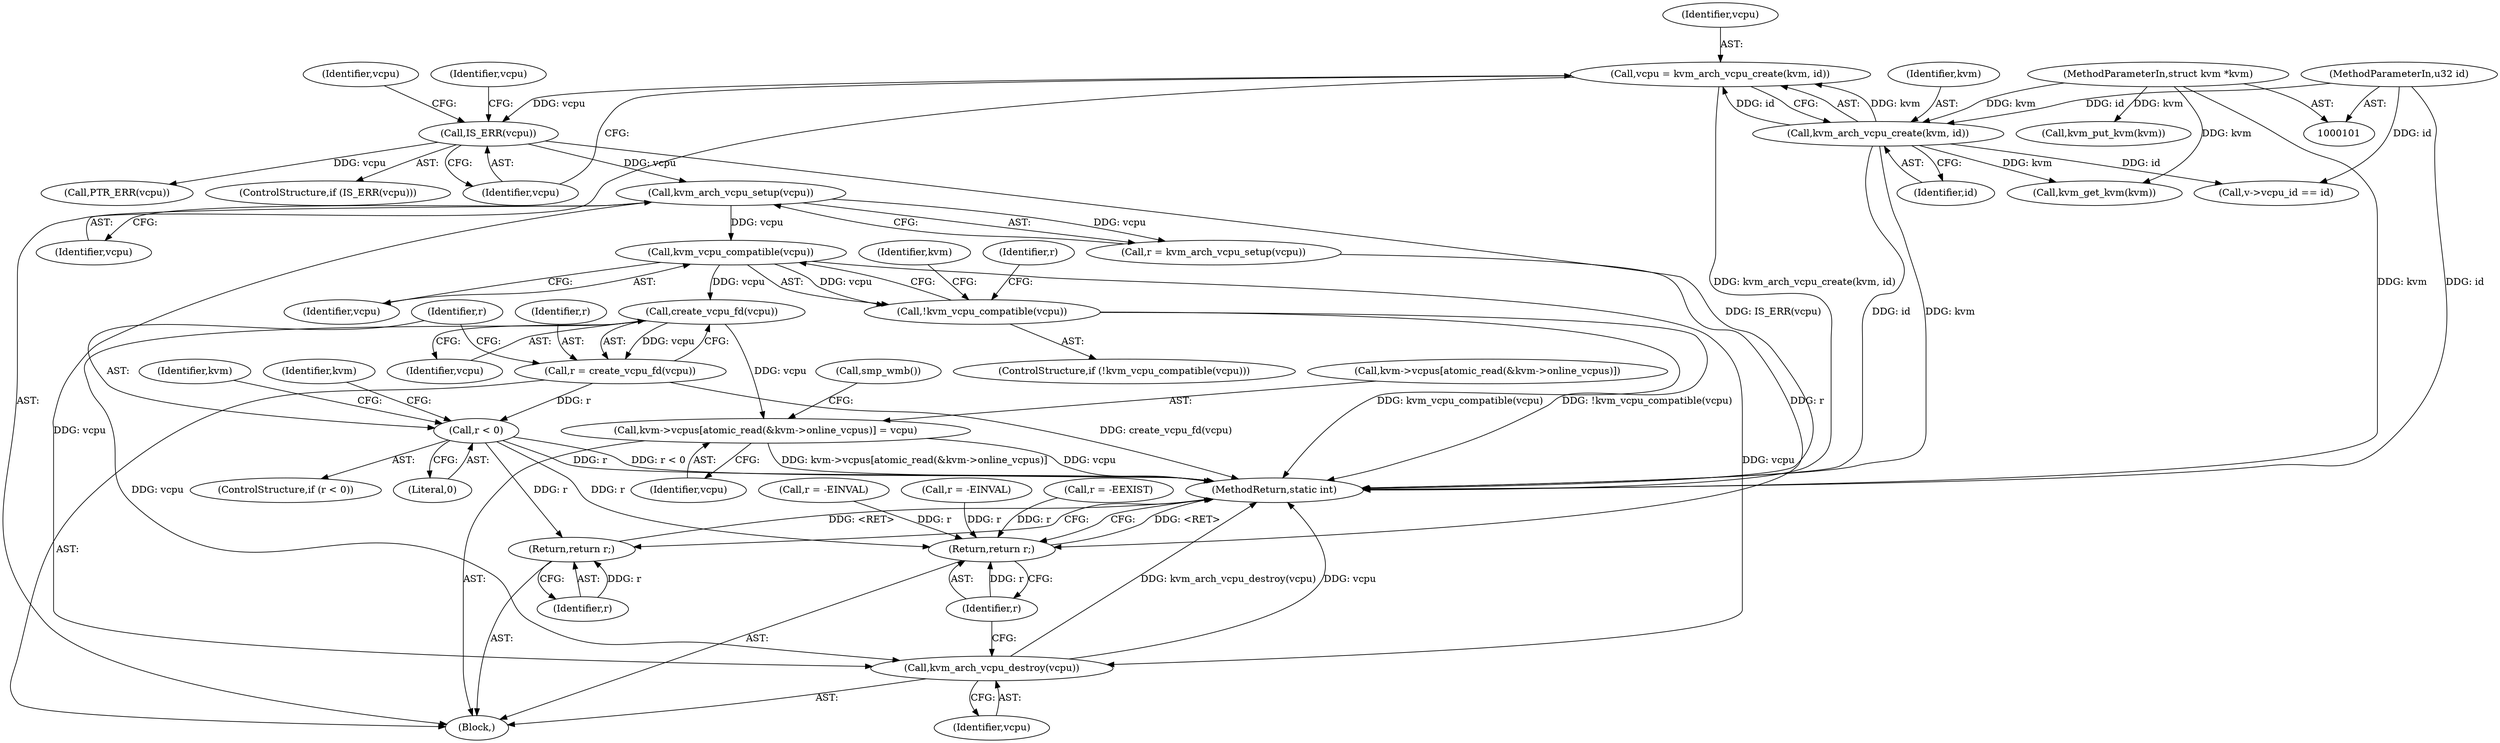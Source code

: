 digraph "0_linux_9c895160d25a76c21b65bad141b08e8d4f99afef_0@pointer" {
"1000140" [label="(Call,kvm_vcpu_compatible(vcpu))"];
"1000128" [label="(Call,kvm_arch_vcpu_setup(vcpu))"];
"1000114" [label="(Call,IS_ERR(vcpu))"];
"1000108" [label="(Call,vcpu = kvm_arch_vcpu_create(kvm, id))"];
"1000110" [label="(Call,kvm_arch_vcpu_create(kvm, id))"];
"1000102" [label="(MethodParameterIn,struct kvm *kvm)"];
"1000103" [label="(MethodParameterIn,u32 id)"];
"1000139" [label="(Call,!kvm_vcpu_compatible(vcpu))"];
"1000188" [label="(Call,create_vcpu_fd(vcpu))"];
"1000186" [label="(Call,r = create_vcpu_fd(vcpu))"];
"1000191" [label="(Call,r < 0)"];
"1000220" [label="(Return,return r;)"];
"1000231" [label="(Return,return r;)"];
"1000198" [label="(Call,kvm->vcpus[atomic_read(&kvm->online_vcpus)] = vcpu)"];
"1000229" [label="(Call,kvm_arch_vcpu_destroy(vcpu))"];
"1000139" [label="(Call,!kvm_vcpu_compatible(vcpu))"];
"1000188" [label="(Call,create_vcpu_fd(vcpu))"];
"1000126" [label="(Call,r = kvm_arch_vcpu_setup(vcpu))"];
"1000198" [label="(Call,kvm->vcpus[atomic_read(&kvm->online_vcpus)] = vcpu)"];
"1000196" [label="(Identifier,kvm)"];
"1000128" [label="(Call,kvm_arch_vcpu_setup(vcpu))"];
"1000220" [label="(Return,return r;)"];
"1000221" [label="(Identifier,r)"];
"1000122" [label="(Identifier,vcpu)"];
"1000186" [label="(Call,r = create_vcpu_fd(vcpu))"];
"1000191" [label="(Call,r < 0)"];
"1000232" [label="(Identifier,r)"];
"1000143" [label="(Call,r = -EINVAL)"];
"1000157" [label="(Call,r = -EINVAL)"];
"1000104" [label="(Block,)"];
"1000117" [label="(Call,PTR_ERR(vcpu))"];
"1000141" [label="(Identifier,vcpu)"];
"1000109" [label="(Identifier,vcpu)"];
"1000140" [label="(Call,kvm_vcpu_compatible(vcpu))"];
"1000111" [label="(Identifier,kvm)"];
"1000110" [label="(Call,kvm_arch_vcpu_create(kvm, id))"];
"1000189" [label="(Identifier,vcpu)"];
"1000113" [label="(ControlStructure,if (IS_ERR(vcpu)))"];
"1000184" [label="(Call,kvm_get_kvm(kvm))"];
"1000190" [label="(ControlStructure,if (r < 0))"];
"1000118" [label="(Identifier,vcpu)"];
"1000138" [label="(ControlStructure,if (!kvm_vcpu_compatible(vcpu)))"];
"1000108" [label="(Call,vcpu = kvm_arch_vcpu_create(kvm, id))"];
"1000169" [label="(Call,r = -EEXIST)"];
"1000230" [label="(Identifier,vcpu)"];
"1000129" [label="(Identifier,vcpu)"];
"1000153" [label="(Identifier,kvm)"];
"1000229" [label="(Call,kvm_arch_vcpu_destroy(vcpu))"];
"1000187" [label="(Identifier,r)"];
"1000112" [label="(Identifier,id)"];
"1000103" [label="(MethodParameterIn,u32 id)"];
"1000163" [label="(Call,v->vcpu_id == id)"];
"1000102" [label="(MethodParameterIn,struct kvm *kvm)"];
"1000233" [label="(MethodReturn,static int)"];
"1000195" [label="(Call,kvm_put_kvm(kvm))"];
"1000115" [label="(Identifier,vcpu)"];
"1000201" [label="(Identifier,kvm)"];
"1000192" [label="(Identifier,r)"];
"1000114" [label="(Call,IS_ERR(vcpu))"];
"1000231" [label="(Return,return r;)"];
"1000209" [label="(Call,smp_wmb())"];
"1000208" [label="(Identifier,vcpu)"];
"1000199" [label="(Call,kvm->vcpus[atomic_read(&kvm->online_vcpus)])"];
"1000193" [label="(Literal,0)"];
"1000144" [label="(Identifier,r)"];
"1000140" -> "1000139"  [label="AST: "];
"1000140" -> "1000141"  [label="CFG: "];
"1000141" -> "1000140"  [label="AST: "];
"1000139" -> "1000140"  [label="CFG: "];
"1000140" -> "1000139"  [label="DDG: vcpu"];
"1000128" -> "1000140"  [label="DDG: vcpu"];
"1000140" -> "1000188"  [label="DDG: vcpu"];
"1000140" -> "1000229"  [label="DDG: vcpu"];
"1000128" -> "1000126"  [label="AST: "];
"1000128" -> "1000129"  [label="CFG: "];
"1000129" -> "1000128"  [label="AST: "];
"1000126" -> "1000128"  [label="CFG: "];
"1000128" -> "1000126"  [label="DDG: vcpu"];
"1000114" -> "1000128"  [label="DDG: vcpu"];
"1000128" -> "1000229"  [label="DDG: vcpu"];
"1000114" -> "1000113"  [label="AST: "];
"1000114" -> "1000115"  [label="CFG: "];
"1000115" -> "1000114"  [label="AST: "];
"1000118" -> "1000114"  [label="CFG: "];
"1000122" -> "1000114"  [label="CFG: "];
"1000114" -> "1000233"  [label="DDG: IS_ERR(vcpu)"];
"1000108" -> "1000114"  [label="DDG: vcpu"];
"1000114" -> "1000117"  [label="DDG: vcpu"];
"1000108" -> "1000104"  [label="AST: "];
"1000108" -> "1000110"  [label="CFG: "];
"1000109" -> "1000108"  [label="AST: "];
"1000110" -> "1000108"  [label="AST: "];
"1000115" -> "1000108"  [label="CFG: "];
"1000108" -> "1000233"  [label="DDG: kvm_arch_vcpu_create(kvm, id)"];
"1000110" -> "1000108"  [label="DDG: kvm"];
"1000110" -> "1000108"  [label="DDG: id"];
"1000110" -> "1000112"  [label="CFG: "];
"1000111" -> "1000110"  [label="AST: "];
"1000112" -> "1000110"  [label="AST: "];
"1000110" -> "1000233"  [label="DDG: id"];
"1000110" -> "1000233"  [label="DDG: kvm"];
"1000102" -> "1000110"  [label="DDG: kvm"];
"1000103" -> "1000110"  [label="DDG: id"];
"1000110" -> "1000163"  [label="DDG: id"];
"1000110" -> "1000184"  [label="DDG: kvm"];
"1000102" -> "1000101"  [label="AST: "];
"1000102" -> "1000233"  [label="DDG: kvm"];
"1000102" -> "1000184"  [label="DDG: kvm"];
"1000102" -> "1000195"  [label="DDG: kvm"];
"1000103" -> "1000101"  [label="AST: "];
"1000103" -> "1000233"  [label="DDG: id"];
"1000103" -> "1000163"  [label="DDG: id"];
"1000139" -> "1000138"  [label="AST: "];
"1000144" -> "1000139"  [label="CFG: "];
"1000153" -> "1000139"  [label="CFG: "];
"1000139" -> "1000233"  [label="DDG: !kvm_vcpu_compatible(vcpu)"];
"1000139" -> "1000233"  [label="DDG: kvm_vcpu_compatible(vcpu)"];
"1000188" -> "1000186"  [label="AST: "];
"1000188" -> "1000189"  [label="CFG: "];
"1000189" -> "1000188"  [label="AST: "];
"1000186" -> "1000188"  [label="CFG: "];
"1000188" -> "1000186"  [label="DDG: vcpu"];
"1000188" -> "1000198"  [label="DDG: vcpu"];
"1000188" -> "1000229"  [label="DDG: vcpu"];
"1000186" -> "1000104"  [label="AST: "];
"1000187" -> "1000186"  [label="AST: "];
"1000192" -> "1000186"  [label="CFG: "];
"1000186" -> "1000233"  [label="DDG: create_vcpu_fd(vcpu)"];
"1000186" -> "1000191"  [label="DDG: r"];
"1000191" -> "1000190"  [label="AST: "];
"1000191" -> "1000193"  [label="CFG: "];
"1000192" -> "1000191"  [label="AST: "];
"1000193" -> "1000191"  [label="AST: "];
"1000196" -> "1000191"  [label="CFG: "];
"1000201" -> "1000191"  [label="CFG: "];
"1000191" -> "1000233"  [label="DDG: r < 0"];
"1000191" -> "1000233"  [label="DDG: r"];
"1000191" -> "1000220"  [label="DDG: r"];
"1000191" -> "1000231"  [label="DDG: r"];
"1000220" -> "1000104"  [label="AST: "];
"1000220" -> "1000221"  [label="CFG: "];
"1000221" -> "1000220"  [label="AST: "];
"1000233" -> "1000220"  [label="CFG: "];
"1000220" -> "1000233"  [label="DDG: <RET>"];
"1000221" -> "1000220"  [label="DDG: r"];
"1000231" -> "1000104"  [label="AST: "];
"1000231" -> "1000232"  [label="CFG: "];
"1000232" -> "1000231"  [label="AST: "];
"1000233" -> "1000231"  [label="CFG: "];
"1000231" -> "1000233"  [label="DDG: <RET>"];
"1000232" -> "1000231"  [label="DDG: r"];
"1000126" -> "1000231"  [label="DDG: r"];
"1000169" -> "1000231"  [label="DDG: r"];
"1000157" -> "1000231"  [label="DDG: r"];
"1000143" -> "1000231"  [label="DDG: r"];
"1000198" -> "1000104"  [label="AST: "];
"1000198" -> "1000208"  [label="CFG: "];
"1000199" -> "1000198"  [label="AST: "];
"1000208" -> "1000198"  [label="AST: "];
"1000209" -> "1000198"  [label="CFG: "];
"1000198" -> "1000233"  [label="DDG: kvm->vcpus[atomic_read(&kvm->online_vcpus)]"];
"1000198" -> "1000233"  [label="DDG: vcpu"];
"1000229" -> "1000104"  [label="AST: "];
"1000229" -> "1000230"  [label="CFG: "];
"1000230" -> "1000229"  [label="AST: "];
"1000232" -> "1000229"  [label="CFG: "];
"1000229" -> "1000233"  [label="DDG: kvm_arch_vcpu_destroy(vcpu)"];
"1000229" -> "1000233"  [label="DDG: vcpu"];
}
